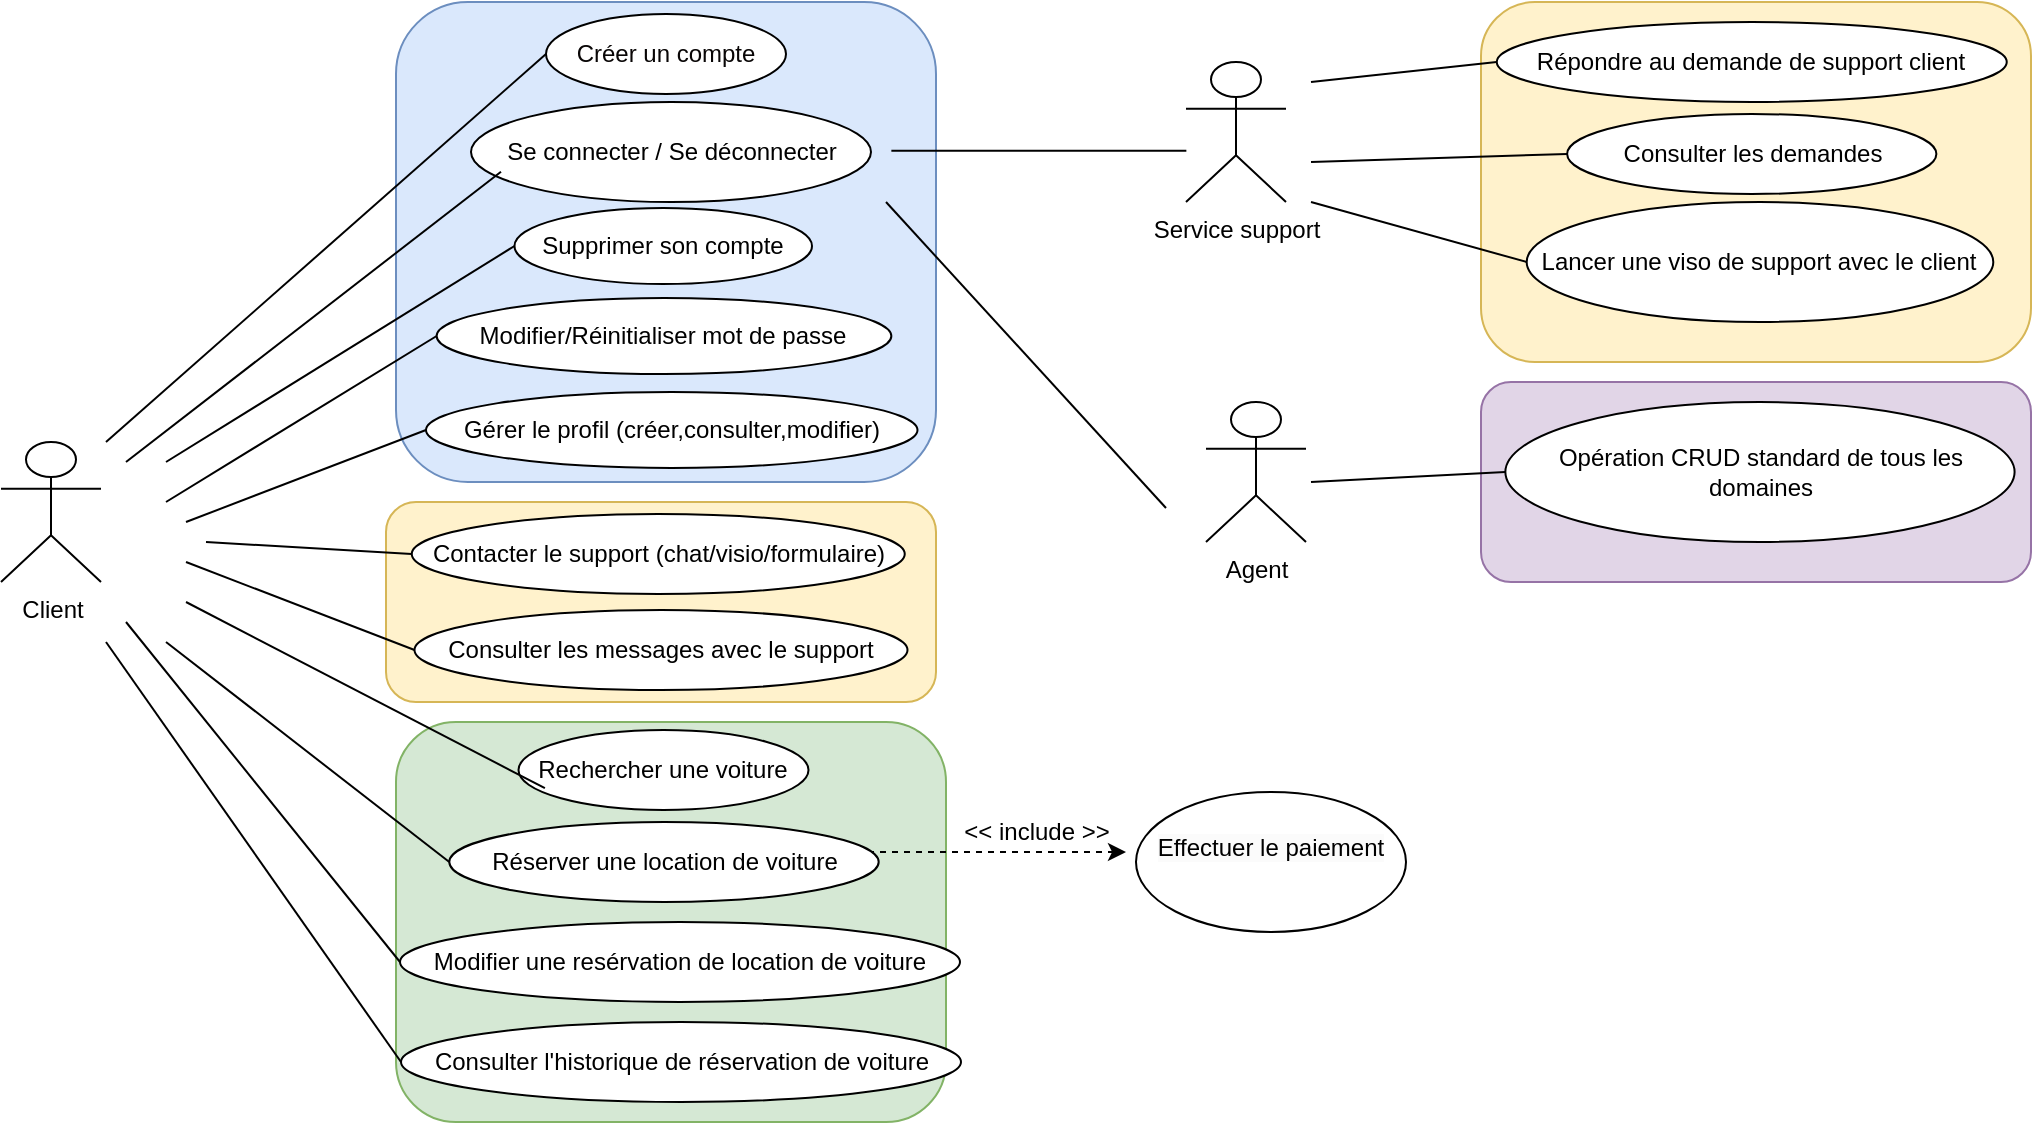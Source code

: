 <mxfile>
    <diagram id="cTIFopcimjx8-5QIOpwz" name="Page-1">
        <mxGraphModel dx="1328" dy="698" grid="1" gridSize="10" guides="1" tooltips="1" connect="1" arrows="1" fold="1" page="1" pageScale="1" pageWidth="850" pageHeight="1100" math="0" shadow="0">
            <root>
                <mxCell id="0"/>
                <mxCell id="1" parent="0"/>
                <mxCell id="26" value="" style="rounded=1;whiteSpace=wrap;html=1;fillColor=#fff2cc;strokeColor=#d6b656;" vertex="1" parent="1">
                    <mxGeometry x="777.5" y="50" width="275" height="180" as="geometry"/>
                </mxCell>
                <mxCell id="25" value="" style="rounded=1;whiteSpace=wrap;html=1;fillColor=#d5e8d4;strokeColor=#82b366;" vertex="1" parent="1">
                    <mxGeometry x="235" y="410" width="275" height="200" as="geometry"/>
                </mxCell>
                <mxCell id="24" value="" style="rounded=1;whiteSpace=wrap;html=1;fillColor=#fff2cc;strokeColor=#d6b656;" vertex="1" parent="1">
                    <mxGeometry x="230" y="300" width="275" height="100" as="geometry"/>
                </mxCell>
                <mxCell id="23" value="" style="rounded=1;whiteSpace=wrap;html=1;fillColor=#dae8fc;strokeColor=#6c8ebf;" vertex="1" parent="1">
                    <mxGeometry x="235" y="50" width="270" height="240" as="geometry"/>
                </mxCell>
                <mxCell id="2" value="Client" style="shape=umlActor;verticalLabelPosition=bottom;verticalAlign=top;html=1;outlineConnect=0;" vertex="1" parent="1">
                    <mxGeometry x="37.5" y="270" width="50" height="70" as="geometry"/>
                </mxCell>
                <mxCell id="3" value="Service support" style="shape=umlActor;verticalLabelPosition=bottom;verticalAlign=top;html=1;outlineConnect=0;" vertex="1" parent="1">
                    <mxGeometry x="630" y="80" width="50" height="70" as="geometry"/>
                </mxCell>
                <mxCell id="31" style="edgeStyle=none;html=1;dashed=1;" edge="1" parent="1">
                    <mxGeometry relative="1" as="geometry">
                        <mxPoint x="600" y="475" as="targetPoint"/>
                        <mxPoint x="471" y="475" as="sourcePoint"/>
                    </mxGeometry>
                </mxCell>
                <mxCell id="35" value="&lt;span style=&quot;color: rgb(9, 6, 6); text-wrap-mode: nowrap;&quot;&gt;Créer un compte&lt;/span&gt;" style="ellipse;whiteSpace=wrap;html=1;" vertex="1" parent="1">
                    <mxGeometry x="310" y="56" width="120" height="40" as="geometry"/>
                </mxCell>
                <mxCell id="36" value="&lt;span style=&quot;color: rgb(0, 0, 0); text-wrap-mode: nowrap;&quot;&gt;Se connecter /&amp;nbsp;&lt;/span&gt;&lt;span style=&quot;text-wrap-mode: nowrap; color: rgb(0, 0, 0);&quot;&gt;Se déconnecter&lt;/span&gt;" style="ellipse;whiteSpace=wrap;html=1;" vertex="1" parent="1">
                    <mxGeometry x="272.5" y="100" width="200" height="50" as="geometry"/>
                </mxCell>
                <mxCell id="37" value="&lt;span style=&quot;color: rgb(0, 0, 0); text-wrap-mode: nowrap;&quot;&gt;Supprimer son compte&lt;/span&gt;" style="ellipse;whiteSpace=wrap;html=1;" vertex="1" parent="1">
                    <mxGeometry x="294.25" y="153" width="148.75" height="38" as="geometry"/>
                </mxCell>
                <mxCell id="38" value="&#xa;&lt;span style=&quot;color: rgb(0, 0, 0); font-family: Helvetica; font-size: 12px; font-style: normal; font-variant-ligatures: normal; font-variant-caps: normal; font-weight: 400; letter-spacing: normal; orphans: 2; text-align: center; text-indent: 0px; text-transform: none; widows: 2; word-spacing: 0px; -webkit-text-stroke-width: 0px; white-space: nowrap; background-color: rgb(251, 251, 251); text-decoration-thickness: initial; text-decoration-style: initial; text-decoration-color: initial; display: inline !important; float: none;&quot;&gt;Effectuer le paiement&lt;/span&gt;&#xa;&#xa;" style="ellipse;whiteSpace=wrap;html=1;" vertex="1" parent="1">
                    <mxGeometry x="605" y="445" width="135" height="70" as="geometry"/>
                </mxCell>
                <mxCell id="39" value="&lt;span style=&quot;color: rgb(0, 0, 0); text-wrap-mode: nowrap;&quot;&gt;Modifier/Réinitialiser mot de passe&lt;/span&gt;" style="ellipse;whiteSpace=wrap;html=1;" vertex="1" parent="1">
                    <mxGeometry x="255.31" y="198" width="227.37" height="38" as="geometry"/>
                </mxCell>
                <mxCell id="40" value="&lt;span style=&quot;color: rgb(0, 0, 0); text-wrap-mode: nowrap;&quot;&gt;Gérer le profil (créer,consulter,modifier)&lt;/span&gt;" style="ellipse;whiteSpace=wrap;html=1;" vertex="1" parent="1">
                    <mxGeometry x="250" y="245" width="245.75" height="38" as="geometry"/>
                </mxCell>
                <mxCell id="42" value="&amp;lt;&amp;lt; include &amp;gt;&amp;gt;" style="text;html=1;align=center;verticalAlign=middle;resizable=0;points=[];autosize=1;strokeColor=none;fillColor=none;" vertex="1" parent="1">
                    <mxGeometry x="505" y="450" width="100" height="30" as="geometry"/>
                </mxCell>
                <mxCell id="43" value="&lt;span style=&quot;color: rgb(0, 0, 0); text-wrap-mode: nowrap;&quot;&gt;Rechercher une voiture&lt;/span&gt;" style="ellipse;whiteSpace=wrap;html=1;" vertex="1" parent="1">
                    <mxGeometry x="296.25" y="414" width="145" height="40" as="geometry"/>
                </mxCell>
                <mxCell id="44" value="&lt;span style=&quot;color: rgb(0, 0, 0); text-wrap-mode: nowrap;&quot;&gt;Réserver une location de voiture&lt;/span&gt;" style="ellipse;whiteSpace=wrap;html=1;" vertex="1" parent="1">
                    <mxGeometry x="261.65" y="460" width="214.69" height="40" as="geometry"/>
                </mxCell>
                <mxCell id="45" value="&lt;span style=&quot;color: rgb(0, 0, 0); text-wrap-mode: nowrap;&quot;&gt;Modifier une resérvation de location de voiture&lt;/span&gt;" style="ellipse;whiteSpace=wrap;html=1;" vertex="1" parent="1">
                    <mxGeometry x="237" y="510" width="280" height="40" as="geometry"/>
                </mxCell>
                <mxCell id="46" value="&lt;span style=&quot;color: rgb(0, 0, 0); text-wrap-mode: nowrap;&quot;&gt;Consulter l&#39;historique de réservation de voiture&lt;/span&gt;" style="ellipse;whiteSpace=wrap;html=1;" vertex="1" parent="1">
                    <mxGeometry x="237.5" y="560" width="280" height="40" as="geometry"/>
                </mxCell>
                <mxCell id="47" value="&lt;span style=&quot;color: rgb(0, 0, 0); text-wrap-mode: nowrap;&quot;&gt;Répondre au demande de support client&lt;/span&gt;" style="ellipse;whiteSpace=wrap;html=1;" vertex="1" parent="1">
                    <mxGeometry x="785.38" y="60" width="255" height="40" as="geometry"/>
                </mxCell>
                <mxCell id="48" value="&lt;span style=&quot;color: rgb(0, 0, 0); text-wrap-mode: nowrap;&quot;&gt;Consulter les demandes&lt;/span&gt;" style="ellipse;whiteSpace=wrap;html=1;" vertex="1" parent="1">
                    <mxGeometry x="820.57" y="106" width="184.62" height="40" as="geometry"/>
                </mxCell>
                <mxCell id="49" value="&lt;span style=&quot;color: rgb(0, 0, 0); text-wrap-mode: nowrap;&quot;&gt;Lancer une viso de support avec le client&lt;/span&gt;" style="ellipse;whiteSpace=wrap;html=1;" vertex="1" parent="1">
                    <mxGeometry x="800.34" y="150" width="233.31" height="60" as="geometry"/>
                </mxCell>
                <mxCell id="50" value="&lt;span style=&quot;color: rgb(0, 0, 0); text-wrap-mode: nowrap;&quot;&gt;Contacter le support (chat/visio/formulaire)&lt;/span&gt;" style="ellipse;whiteSpace=wrap;html=1;" vertex="1" parent="1">
                    <mxGeometry x="242.88" y="306" width="246.5" height="40" as="geometry"/>
                </mxCell>
                <mxCell id="51" value="&lt;span style=&quot;color: rgb(0, 0, 0); text-wrap-mode: nowrap;&quot;&gt;Consulter les messages avec le support&lt;/span&gt;" style="ellipse;whiteSpace=wrap;html=1;" vertex="1" parent="1">
                    <mxGeometry x="244.25" y="354" width="246.5" height="40" as="geometry"/>
                </mxCell>
                <mxCell id="52" value="" style="endArrow=none;html=1;entryX=0;entryY=0.5;entryDx=0;entryDy=0;" edge="1" parent="1" target="35">
                    <mxGeometry width="50" height="50" relative="1" as="geometry">
                        <mxPoint x="90" y="270" as="sourcePoint"/>
                        <mxPoint x="250" y="56" as="targetPoint"/>
                    </mxGeometry>
                </mxCell>
                <mxCell id="53" value="" style="endArrow=none;html=1;entryX=0.075;entryY=0.697;entryDx=0;entryDy=0;entryPerimeter=0;" edge="1" parent="1" target="36">
                    <mxGeometry width="50" height="50" relative="1" as="geometry">
                        <mxPoint x="100" y="280" as="sourcePoint"/>
                        <mxPoint x="320" y="86" as="targetPoint"/>
                    </mxGeometry>
                </mxCell>
                <mxCell id="54" value="" style="endArrow=none;html=1;entryX=0;entryY=0.5;entryDx=0;entryDy=0;" edge="1" parent="1" target="37">
                    <mxGeometry width="50" height="50" relative="1" as="geometry">
                        <mxPoint x="120" y="280" as="sourcePoint"/>
                        <mxPoint x="298" y="145" as="targetPoint"/>
                    </mxGeometry>
                </mxCell>
                <mxCell id="56" value="" style="endArrow=none;html=1;entryX=0;entryY=0.5;entryDx=0;entryDy=0;" edge="1" parent="1" target="39">
                    <mxGeometry width="50" height="50" relative="1" as="geometry">
                        <mxPoint x="120" y="300" as="sourcePoint"/>
                        <mxPoint x="304" y="182" as="targetPoint"/>
                    </mxGeometry>
                </mxCell>
                <mxCell id="57" value="" style="endArrow=none;html=1;entryX=0;entryY=0.5;entryDx=0;entryDy=0;" edge="1" parent="1" target="40">
                    <mxGeometry width="50" height="50" relative="1" as="geometry">
                        <mxPoint x="130" y="310" as="sourcePoint"/>
                        <mxPoint x="265" y="227" as="targetPoint"/>
                    </mxGeometry>
                </mxCell>
                <mxCell id="58" value="" style="endArrow=none;html=1;entryX=0;entryY=0.5;entryDx=0;entryDy=0;" edge="1" parent="1" target="50">
                    <mxGeometry width="50" height="50" relative="1" as="geometry">
                        <mxPoint x="140" y="320" as="sourcePoint"/>
                        <mxPoint x="260" y="274" as="targetPoint"/>
                    </mxGeometry>
                </mxCell>
                <mxCell id="59" value="" style="endArrow=none;html=1;entryX=0;entryY=0.5;entryDx=0;entryDy=0;" edge="1" parent="1" target="51">
                    <mxGeometry width="50" height="50" relative="1" as="geometry">
                        <mxPoint x="130" y="330" as="sourcePoint"/>
                        <mxPoint x="253" y="336" as="targetPoint"/>
                    </mxGeometry>
                </mxCell>
                <mxCell id="60" value="" style="endArrow=none;html=1;entryX=0.091;entryY=0.727;entryDx=0;entryDy=0;entryPerimeter=0;" edge="1" parent="1" target="43">
                    <mxGeometry width="50" height="50" relative="1" as="geometry">
                        <mxPoint x="130" y="350" as="sourcePoint"/>
                        <mxPoint x="254" y="384" as="targetPoint"/>
                    </mxGeometry>
                </mxCell>
                <mxCell id="61" value="" style="endArrow=none;html=1;entryX=0;entryY=0.5;entryDx=0;entryDy=0;" edge="1" parent="1" target="44">
                    <mxGeometry width="50" height="50" relative="1" as="geometry">
                        <mxPoint x="120" y="370" as="sourcePoint"/>
                        <mxPoint x="319" y="453" as="targetPoint"/>
                    </mxGeometry>
                </mxCell>
                <mxCell id="62" value="" style="endArrow=none;html=1;entryX=0;entryY=0.5;entryDx=0;entryDy=0;" edge="1" parent="1" target="45">
                    <mxGeometry width="50" height="50" relative="1" as="geometry">
                        <mxPoint x="100" y="360" as="sourcePoint"/>
                        <mxPoint x="272" y="490" as="targetPoint"/>
                    </mxGeometry>
                </mxCell>
                <mxCell id="63" value="" style="endArrow=none;html=1;entryX=0;entryY=0.5;entryDx=0;entryDy=0;" edge="1" parent="1" target="46">
                    <mxGeometry width="50" height="50" relative="1" as="geometry">
                        <mxPoint x="90" y="370" as="sourcePoint"/>
                        <mxPoint x="247" y="540" as="targetPoint"/>
                    </mxGeometry>
                </mxCell>
                <mxCell id="64" value="" style="endArrow=none;html=1;entryX=0;entryY=0.5;entryDx=0;entryDy=0;" edge="1" parent="1" target="47">
                    <mxGeometry width="50" height="50" relative="1" as="geometry">
                        <mxPoint x="692.5" y="90" as="sourcePoint"/>
                        <mxPoint x="862.5" y="140" as="targetPoint"/>
                    </mxGeometry>
                </mxCell>
                <mxCell id="65" value="" style="endArrow=none;html=1;entryX=0;entryY=0.5;entryDx=0;entryDy=0;" edge="1" parent="1" target="48">
                    <mxGeometry width="50" height="50" relative="1" as="geometry">
                        <mxPoint x="692.5" y="130" as="sourcePoint"/>
                        <mxPoint x="795.5" y="90" as="targetPoint"/>
                    </mxGeometry>
                </mxCell>
                <mxCell id="66" value="" style="endArrow=none;html=1;entryX=0;entryY=0.5;entryDx=0;entryDy=0;" edge="1" parent="1" target="49">
                    <mxGeometry width="50" height="50" relative="1" as="geometry">
                        <mxPoint x="692.5" y="150" as="sourcePoint"/>
                        <mxPoint x="830.5" y="136" as="targetPoint"/>
                    </mxGeometry>
                </mxCell>
                <mxCell id="67" value="" style="endArrow=none;html=1;" edge="1" parent="1">
                    <mxGeometry width="50" height="50" relative="1" as="geometry">
                        <mxPoint x="482.68" y="124.41" as="sourcePoint"/>
                        <mxPoint x="630.18" y="124.41" as="targetPoint"/>
                    </mxGeometry>
                </mxCell>
                <mxCell id="68" value="" style="rounded=1;whiteSpace=wrap;html=1;fillColor=#e1d5e7;strokeColor=#9673a6;" vertex="1" parent="1">
                    <mxGeometry x="777.5" y="240" width="275" height="100" as="geometry"/>
                </mxCell>
                <mxCell id="69" value="Agent" style="shape=umlActor;verticalLabelPosition=bottom;verticalAlign=top;html=1;outlineConnect=0;" vertex="1" parent="1">
                    <mxGeometry x="640" y="250" width="50" height="70" as="geometry"/>
                </mxCell>
                <mxCell id="70" value="&lt;span style=&quot;text-wrap-mode: nowrap;&quot;&gt;Opération CRUD standard de tous les domaines&lt;/span&gt;" style="ellipse;whiteSpace=wrap;html=1;" vertex="1" parent="1">
                    <mxGeometry x="789.68" y="250" width="254.62" height="70" as="geometry"/>
                </mxCell>
                <mxCell id="73" value="" style="endArrow=none;html=1;entryX=0;entryY=0.5;entryDx=0;entryDy=0;" edge="1" target="70" parent="1">
                    <mxGeometry width="50" height="50" relative="1" as="geometry">
                        <mxPoint x="692.5" y="290" as="sourcePoint"/>
                        <mxPoint x="862.5" y="340" as="targetPoint"/>
                    </mxGeometry>
                </mxCell>
                <mxCell id="76" value="" style="endArrow=none;html=1;" edge="1" parent="1">
                    <mxGeometry width="50" height="50" relative="1" as="geometry">
                        <mxPoint x="480" y="150" as="sourcePoint"/>
                        <mxPoint x="620" y="303" as="targetPoint"/>
                    </mxGeometry>
                </mxCell>
            </root>
        </mxGraphModel>
    </diagram>
</mxfile>